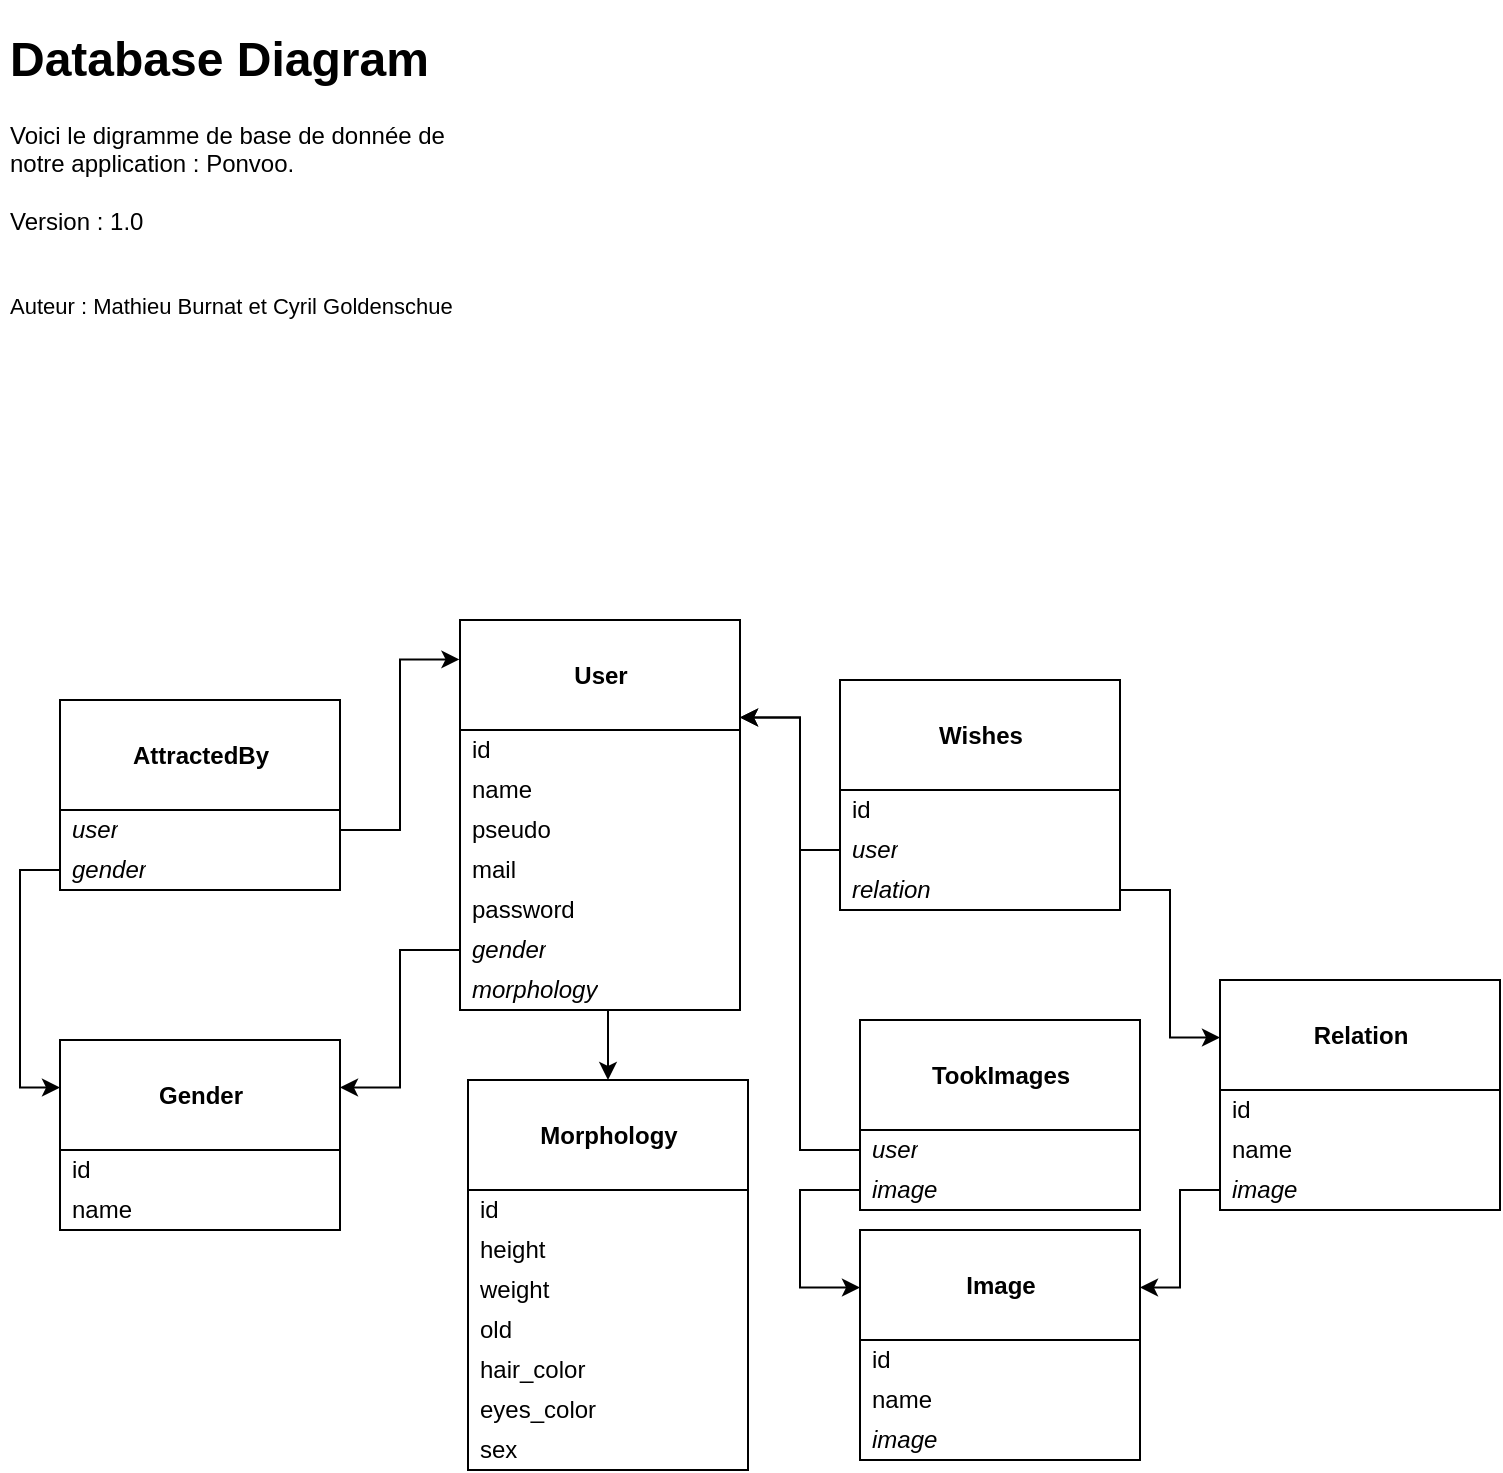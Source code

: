 <mxfile version="14.4.9" type="device"><diagram id="TWZHtJsudTT0wWaLPxng" name="Page-1"><mxGraphModel dx="1248" dy="741" grid="1" gridSize="10" guides="1" tooltips="1" connect="1" arrows="1" fold="1" page="1" pageScale="1" pageWidth="827" pageHeight="1169" math="0" shadow="0"><root><mxCell id="0"/><mxCell id="1" parent="0"/><mxCell id="3rZIykZIWHJ6zJTaDOPD-1" value="&lt;h1&gt;&lt;span&gt;Database Diagram&lt;/span&gt;&lt;/h1&gt;&lt;div&gt;&lt;span&gt;Voici le digramme de base de donnée de notre application : Ponvoo.&lt;/span&gt;&lt;/div&gt;&lt;div&gt;&lt;span&gt;&lt;br&gt;&lt;/span&gt;&lt;/div&gt;&lt;div&gt;Version : 1.0&lt;/div&gt;&lt;h1&gt;&lt;span style=&quot;font-size: 11px ; font-weight: normal&quot;&gt;Auteur : Mathieu Burnat et Cyril Goldenschue&lt;/span&gt;&lt;/h1&gt;" style="text;html=1;strokeColor=none;fillColor=none;spacing=5;spacingTop=-20;whiteSpace=wrap;overflow=hidden;rounded=0;" vertex="1" parent="1"><mxGeometry x="40" y="40" width="240" height="160" as="geometry"/></mxCell><mxCell id="3rZIykZIWHJ6zJTaDOPD-2" value="&lt;b&gt;&lt;br&gt;User&lt;/b&gt;&lt;br&gt;" style="swimlane;fontStyle=0;align=center;verticalAlign=top;childLayout=stackLayout;horizontal=1;startSize=55;horizontalStack=0;resizeParent=1;resizeParentMax=0;resizeLast=0;collapsible=0;marginBottom=0;html=1;" vertex="1" parent="1"><mxGeometry x="270" y="340" width="140" height="195" as="geometry"/></mxCell><mxCell id="3rZIykZIWHJ6zJTaDOPD-3" value="id" style="text;html=1;strokeColor=none;fillColor=none;align=left;verticalAlign=middle;spacingLeft=4;spacingRight=4;overflow=hidden;rotatable=0;points=[[0,0.5],[1,0.5]];portConstraint=eastwest;" vertex="1" parent="3rZIykZIWHJ6zJTaDOPD-2"><mxGeometry y="55" width="140" height="20" as="geometry"/></mxCell><mxCell id="3rZIykZIWHJ6zJTaDOPD-11" value="name" style="text;html=1;strokeColor=none;fillColor=none;align=left;verticalAlign=middle;spacingLeft=4;spacingRight=4;overflow=hidden;rotatable=0;points=[[0,0.5],[1,0.5]];portConstraint=eastwest;" vertex="1" parent="3rZIykZIWHJ6zJTaDOPD-2"><mxGeometry y="75" width="140" height="20" as="geometry"/></mxCell><mxCell id="3rZIykZIWHJ6zJTaDOPD-10" value="pseudo" style="text;html=1;strokeColor=none;fillColor=none;align=left;verticalAlign=middle;spacingLeft=4;spacingRight=4;overflow=hidden;rotatable=0;points=[[0,0.5],[1,0.5]];portConstraint=eastwest;" vertex="1" parent="3rZIykZIWHJ6zJTaDOPD-2"><mxGeometry y="95" width="140" height="20" as="geometry"/></mxCell><mxCell id="3rZIykZIWHJ6zJTaDOPD-4" value="mail" style="text;html=1;strokeColor=none;fillColor=none;align=left;verticalAlign=middle;spacingLeft=4;spacingRight=4;overflow=hidden;rotatable=0;points=[[0,0.5],[1,0.5]];portConstraint=eastwest;" vertex="1" parent="3rZIykZIWHJ6zJTaDOPD-2"><mxGeometry y="115" width="140" height="20" as="geometry"/></mxCell><mxCell id="3rZIykZIWHJ6zJTaDOPD-12" value="password" style="text;html=1;strokeColor=none;fillColor=none;align=left;verticalAlign=middle;spacingLeft=4;spacingRight=4;overflow=hidden;rotatable=0;points=[[0,0.5],[1,0.5]];portConstraint=eastwest;" vertex="1" parent="3rZIykZIWHJ6zJTaDOPD-2"><mxGeometry y="135" width="140" height="20" as="geometry"/></mxCell><mxCell id="3rZIykZIWHJ6zJTaDOPD-28" value="gender" style="text;html=1;strokeColor=none;fillColor=none;align=left;verticalAlign=middle;spacingLeft=4;spacingRight=4;overflow=hidden;rotatable=0;points=[[0,0.5],[1,0.5]];portConstraint=eastwest;fontStyle=2" vertex="1" parent="3rZIykZIWHJ6zJTaDOPD-2"><mxGeometry y="155" width="140" height="20" as="geometry"/></mxCell><mxCell id="3rZIykZIWHJ6zJTaDOPD-49" value="morphology" style="text;html=1;strokeColor=none;fillColor=none;align=left;verticalAlign=middle;spacingLeft=4;spacingRight=4;overflow=hidden;rotatable=0;points=[[0,0.5],[1,0.5]];portConstraint=eastwest;fontStyle=2" vertex="1" parent="3rZIykZIWHJ6zJTaDOPD-2"><mxGeometry y="175" width="140" height="20" as="geometry"/></mxCell><mxCell id="3rZIykZIWHJ6zJTaDOPD-16" value="&lt;b&gt;&lt;br&gt;Morphology&lt;/b&gt;" style="swimlane;fontStyle=0;align=center;verticalAlign=top;childLayout=stackLayout;horizontal=1;startSize=55;horizontalStack=0;resizeParent=1;resizeParentMax=0;resizeLast=0;collapsible=0;marginBottom=0;html=1;" vertex="1" parent="1"><mxGeometry x="274" y="570" width="140" height="195" as="geometry"/></mxCell><mxCell id="3rZIykZIWHJ6zJTaDOPD-17" value="id" style="text;html=1;strokeColor=none;fillColor=none;align=left;verticalAlign=middle;spacingLeft=4;spacingRight=4;overflow=hidden;rotatable=0;points=[[0,0.5],[1,0.5]];portConstraint=eastwest;" vertex="1" parent="3rZIykZIWHJ6zJTaDOPD-16"><mxGeometry y="55" width="140" height="20" as="geometry"/></mxCell><mxCell id="3rZIykZIWHJ6zJTaDOPD-13" value="height" style="text;html=1;strokeColor=none;fillColor=none;align=left;verticalAlign=middle;spacingLeft=4;spacingRight=4;overflow=hidden;rotatable=0;points=[[0,0.5],[1,0.5]];portConstraint=eastwest;" vertex="1" parent="3rZIykZIWHJ6zJTaDOPD-16"><mxGeometry y="75" width="140" height="20" as="geometry"/></mxCell><mxCell id="3rZIykZIWHJ6zJTaDOPD-14" value="weight" style="text;html=1;strokeColor=none;fillColor=none;align=left;verticalAlign=middle;spacingLeft=4;spacingRight=4;overflow=hidden;rotatable=0;points=[[0,0.5],[1,0.5]];portConstraint=eastwest;" vertex="1" parent="3rZIykZIWHJ6zJTaDOPD-16"><mxGeometry y="95" width="140" height="20" as="geometry"/></mxCell><mxCell id="3rZIykZIWHJ6zJTaDOPD-25" value="old" style="text;html=1;strokeColor=none;fillColor=none;align=left;verticalAlign=middle;spacingLeft=4;spacingRight=4;overflow=hidden;rotatable=0;points=[[0,0.5],[1,0.5]];portConstraint=eastwest;" vertex="1" parent="3rZIykZIWHJ6zJTaDOPD-16"><mxGeometry y="115" width="140" height="20" as="geometry"/></mxCell><mxCell id="3rZIykZIWHJ6zJTaDOPD-26" value="hair_color" style="text;html=1;strokeColor=none;fillColor=none;align=left;verticalAlign=middle;spacingLeft=4;spacingRight=4;overflow=hidden;rotatable=0;points=[[0,0.5],[1,0.5]];portConstraint=eastwest;" vertex="1" parent="3rZIykZIWHJ6zJTaDOPD-16"><mxGeometry y="135" width="140" height="20" as="geometry"/></mxCell><mxCell id="3rZIykZIWHJ6zJTaDOPD-27" value="eyes_color" style="text;html=1;strokeColor=none;fillColor=none;align=left;verticalAlign=middle;spacingLeft=4;spacingRight=4;overflow=hidden;rotatable=0;points=[[0,0.5],[1,0.5]];portConstraint=eastwest;" vertex="1" parent="3rZIykZIWHJ6zJTaDOPD-16"><mxGeometry y="155" width="140" height="20" as="geometry"/></mxCell><mxCell id="3rZIykZIWHJ6zJTaDOPD-51" value="sex" style="text;html=1;strokeColor=none;fillColor=none;align=left;verticalAlign=middle;spacingLeft=4;spacingRight=4;overflow=hidden;rotatable=0;points=[[0,0.5],[1,0.5]];portConstraint=eastwest;" vertex="1" parent="3rZIykZIWHJ6zJTaDOPD-16"><mxGeometry y="175" width="140" height="20" as="geometry"/></mxCell><mxCell id="3rZIykZIWHJ6zJTaDOPD-30" value="&lt;b&gt;&lt;br&gt;Relation&lt;/b&gt;" style="swimlane;fontStyle=0;align=center;verticalAlign=top;childLayout=stackLayout;horizontal=1;startSize=55;horizontalStack=0;resizeParent=1;resizeParentMax=0;resizeLast=0;collapsible=0;marginBottom=0;html=1;" vertex="1" parent="1"><mxGeometry x="650" y="520" width="140" height="115" as="geometry"/></mxCell><mxCell id="3rZIykZIWHJ6zJTaDOPD-31" value="id" style="text;html=1;strokeColor=none;fillColor=none;align=left;verticalAlign=middle;spacingLeft=4;spacingRight=4;overflow=hidden;rotatable=0;points=[[0,0.5],[1,0.5]];portConstraint=eastwest;" vertex="1" parent="3rZIykZIWHJ6zJTaDOPD-30"><mxGeometry y="55" width="140" height="20" as="geometry"/></mxCell><mxCell id="3rZIykZIWHJ6zJTaDOPD-32" value="name" style="text;html=1;strokeColor=none;fillColor=none;align=left;verticalAlign=middle;spacingLeft=4;spacingRight=4;overflow=hidden;rotatable=0;points=[[0,0.5],[1,0.5]];portConstraint=eastwest;" vertex="1" parent="3rZIykZIWHJ6zJTaDOPD-30"><mxGeometry y="75" width="140" height="20" as="geometry"/></mxCell><mxCell id="3rZIykZIWHJ6zJTaDOPD-39" value="image" style="text;html=1;strokeColor=none;fillColor=none;align=left;verticalAlign=middle;spacingLeft=4;spacingRight=4;overflow=hidden;rotatable=0;points=[[0,0.5],[1,0.5]];portConstraint=eastwest;fontStyle=2" vertex="1" parent="3rZIykZIWHJ6zJTaDOPD-30"><mxGeometry y="95" width="140" height="20" as="geometry"/></mxCell><mxCell id="3rZIykZIWHJ6zJTaDOPD-40" value="&lt;b&gt;&lt;br&gt;Gender&lt;/b&gt;" style="swimlane;fontStyle=0;align=center;verticalAlign=top;childLayout=stackLayout;horizontal=1;startSize=55;horizontalStack=0;resizeParent=1;resizeParentMax=0;resizeLast=0;collapsible=0;marginBottom=0;html=1;" vertex="1" parent="1"><mxGeometry x="70" y="550" width="140" height="95" as="geometry"/></mxCell><mxCell id="3rZIykZIWHJ6zJTaDOPD-41" value="id" style="text;html=1;strokeColor=none;fillColor=none;align=left;verticalAlign=middle;spacingLeft=4;spacingRight=4;overflow=hidden;rotatable=0;points=[[0,0.5],[1,0.5]];portConstraint=eastwest;" vertex="1" parent="3rZIykZIWHJ6zJTaDOPD-40"><mxGeometry y="55" width="140" height="20" as="geometry"/></mxCell><mxCell id="3rZIykZIWHJ6zJTaDOPD-42" value="name" style="text;html=1;strokeColor=none;fillColor=none;align=left;verticalAlign=middle;spacingLeft=4;spacingRight=4;overflow=hidden;rotatable=0;points=[[0,0.5],[1,0.5]];portConstraint=eastwest;" vertex="1" parent="3rZIykZIWHJ6zJTaDOPD-40"><mxGeometry y="75" width="140" height="20" as="geometry"/></mxCell><mxCell id="3rZIykZIWHJ6zJTaDOPD-56" value="&lt;b&gt;&lt;br&gt;AttractedBy&lt;/b&gt;" style="swimlane;fontStyle=0;align=center;verticalAlign=top;childLayout=stackLayout;horizontal=1;startSize=55;horizontalStack=0;resizeParent=1;resizeParentMax=0;resizeLast=0;collapsible=0;marginBottom=0;html=1;" vertex="1" parent="1"><mxGeometry x="70" y="380" width="140" height="95" as="geometry"/></mxCell><mxCell id="3rZIykZIWHJ6zJTaDOPD-58" value="user" style="text;html=1;strokeColor=none;fillColor=none;align=left;verticalAlign=middle;spacingLeft=4;spacingRight=4;overflow=hidden;rotatable=0;points=[[0,0.5],[1,0.5]];portConstraint=eastwest;fontStyle=2" vertex="1" parent="3rZIykZIWHJ6zJTaDOPD-56"><mxGeometry y="55" width="140" height="20" as="geometry"/></mxCell><mxCell id="3rZIykZIWHJ6zJTaDOPD-67" value="gender" style="text;html=1;strokeColor=none;fillColor=none;align=left;verticalAlign=middle;spacingLeft=4;spacingRight=4;overflow=hidden;rotatable=0;points=[[0,0.5],[1,0.5]];portConstraint=eastwest;fontStyle=2" vertex="1" parent="3rZIykZIWHJ6zJTaDOPD-56"><mxGeometry y="75" width="140" height="20" as="geometry"/></mxCell><mxCell id="3rZIykZIWHJ6zJTaDOPD-72" style="edgeStyle=orthogonalEdgeStyle;rounded=0;orthogonalLoop=1;jettySize=auto;html=1;entryX=-0.002;entryY=0.101;entryDx=0;entryDy=0;entryPerimeter=0;" edge="1" parent="1" source="3rZIykZIWHJ6zJTaDOPD-58" target="3rZIykZIWHJ6zJTaDOPD-2"><mxGeometry relative="1" as="geometry"/></mxCell><mxCell id="3rZIykZIWHJ6zJTaDOPD-75" style="edgeStyle=orthogonalEdgeStyle;rounded=0;orthogonalLoop=1;jettySize=auto;html=1;entryX=0;entryY=0.25;entryDx=0;entryDy=0;" edge="1" parent="1" source="3rZIykZIWHJ6zJTaDOPD-67" target="3rZIykZIWHJ6zJTaDOPD-40"><mxGeometry relative="1" as="geometry"/></mxCell><mxCell id="3rZIykZIWHJ6zJTaDOPD-76" style="edgeStyle=orthogonalEdgeStyle;rounded=0;orthogonalLoop=1;jettySize=auto;html=1;entryX=1;entryY=0.25;entryDx=0;entryDy=0;" edge="1" parent="1" source="3rZIykZIWHJ6zJTaDOPD-28" target="3rZIykZIWHJ6zJTaDOPD-40"><mxGeometry relative="1" as="geometry"/></mxCell><mxCell id="3rZIykZIWHJ6zJTaDOPD-77" value="&lt;b&gt;&lt;br&gt;Wishes&lt;/b&gt;" style="swimlane;fontStyle=0;align=center;verticalAlign=top;childLayout=stackLayout;horizontal=1;startSize=55;horizontalStack=0;resizeParent=1;resizeParentMax=0;resizeLast=0;collapsible=0;marginBottom=0;html=1;" vertex="1" parent="1"><mxGeometry x="460" y="370" width="140" height="115" as="geometry"/></mxCell><mxCell id="3rZIykZIWHJ6zJTaDOPD-78" value="id" style="text;html=1;strokeColor=none;fillColor=none;align=left;verticalAlign=middle;spacingLeft=4;spacingRight=4;overflow=hidden;rotatable=0;points=[[0,0.5],[1,0.5]];portConstraint=eastwest;" vertex="1" parent="3rZIykZIWHJ6zJTaDOPD-77"><mxGeometry y="55" width="140" height="20" as="geometry"/></mxCell><mxCell id="3rZIykZIWHJ6zJTaDOPD-79" value="user" style="text;html=1;strokeColor=none;fillColor=none;align=left;verticalAlign=middle;spacingLeft=4;spacingRight=4;overflow=hidden;rotatable=0;points=[[0,0.5],[1,0.5]];portConstraint=eastwest;fontStyle=2" vertex="1" parent="3rZIykZIWHJ6zJTaDOPD-77"><mxGeometry y="75" width="140" height="20" as="geometry"/></mxCell><mxCell id="3rZIykZIWHJ6zJTaDOPD-80" value="relation" style="text;html=1;strokeColor=none;fillColor=none;align=left;verticalAlign=middle;spacingLeft=4;spacingRight=4;overflow=hidden;rotatable=0;points=[[0,0.5],[1,0.5]];portConstraint=eastwest;fontStyle=2" vertex="1" parent="3rZIykZIWHJ6zJTaDOPD-77"><mxGeometry y="95" width="140" height="20" as="geometry"/></mxCell><mxCell id="3rZIykZIWHJ6zJTaDOPD-82" style="edgeStyle=orthogonalEdgeStyle;rounded=0;orthogonalLoop=1;jettySize=auto;html=1;entryX=0;entryY=0.25;entryDx=0;entryDy=0;" edge="1" parent="1" source="3rZIykZIWHJ6zJTaDOPD-80" target="3rZIykZIWHJ6zJTaDOPD-30"><mxGeometry relative="1" as="geometry"/></mxCell><mxCell id="3rZIykZIWHJ6zJTaDOPD-83" style="edgeStyle=orthogonalEdgeStyle;rounded=0;orthogonalLoop=1;jettySize=auto;html=1;entryX=0.5;entryY=0;entryDx=0;entryDy=0;" edge="1" parent="1" source="3rZIykZIWHJ6zJTaDOPD-49" target="3rZIykZIWHJ6zJTaDOPD-16"><mxGeometry relative="1" as="geometry"><Array as="points"><mxPoint x="344" y="540"/><mxPoint x="344" y="540"/></Array></mxGeometry></mxCell><mxCell id="3rZIykZIWHJ6zJTaDOPD-85" value="&lt;b&gt;&lt;br&gt;Image&lt;/b&gt;" style="swimlane;fontStyle=0;align=center;verticalAlign=top;childLayout=stackLayout;horizontal=1;startSize=55;horizontalStack=0;resizeParent=1;resizeParentMax=0;resizeLast=0;collapsible=0;marginBottom=0;html=1;" vertex="1" parent="1"><mxGeometry x="470" y="645" width="140" height="115" as="geometry"/></mxCell><mxCell id="3rZIykZIWHJ6zJTaDOPD-86" value="id" style="text;html=1;strokeColor=none;fillColor=none;align=left;verticalAlign=middle;spacingLeft=4;spacingRight=4;overflow=hidden;rotatable=0;points=[[0,0.5],[1,0.5]];portConstraint=eastwest;" vertex="1" parent="3rZIykZIWHJ6zJTaDOPD-85"><mxGeometry y="55" width="140" height="20" as="geometry"/></mxCell><mxCell id="3rZIykZIWHJ6zJTaDOPD-87" value="name" style="text;html=1;strokeColor=none;fillColor=none;align=left;verticalAlign=middle;spacingLeft=4;spacingRight=4;overflow=hidden;rotatable=0;points=[[0,0.5],[1,0.5]];portConstraint=eastwest;" vertex="1" parent="3rZIykZIWHJ6zJTaDOPD-85"><mxGeometry y="75" width="140" height="20" as="geometry"/></mxCell><mxCell id="3rZIykZIWHJ6zJTaDOPD-88" value="image" style="text;html=1;strokeColor=none;fillColor=none;align=left;verticalAlign=middle;spacingLeft=4;spacingRight=4;overflow=hidden;rotatable=0;points=[[0,0.5],[1,0.5]];portConstraint=eastwest;fontStyle=2" vertex="1" parent="3rZIykZIWHJ6zJTaDOPD-85"><mxGeometry y="95" width="140" height="20" as="geometry"/></mxCell><mxCell id="3rZIykZIWHJ6zJTaDOPD-89" style="edgeStyle=orthogonalEdgeStyle;rounded=0;orthogonalLoop=1;jettySize=auto;html=1;entryX=1;entryY=0.25;entryDx=0;entryDy=0;" edge="1" parent="1" source="3rZIykZIWHJ6zJTaDOPD-39" target="3rZIykZIWHJ6zJTaDOPD-85"><mxGeometry relative="1" as="geometry"/></mxCell><mxCell id="3rZIykZIWHJ6zJTaDOPD-91" value="&lt;b&gt;&lt;br&gt;TookImages&lt;br&gt;&lt;/b&gt;" style="swimlane;fontStyle=0;align=center;verticalAlign=top;childLayout=stackLayout;horizontal=1;startSize=55;horizontalStack=0;resizeParent=1;resizeParentMax=0;resizeLast=0;collapsible=0;marginBottom=0;html=1;" vertex="1" parent="1"><mxGeometry x="470" y="540" width="140" height="95" as="geometry"/></mxCell><mxCell id="3rZIykZIWHJ6zJTaDOPD-92" value="user" style="text;html=1;strokeColor=none;fillColor=none;align=left;verticalAlign=middle;spacingLeft=4;spacingRight=4;overflow=hidden;rotatable=0;points=[[0,0.5],[1,0.5]];portConstraint=eastwest;fontStyle=2" vertex="1" parent="3rZIykZIWHJ6zJTaDOPD-91"><mxGeometry y="55" width="140" height="20" as="geometry"/></mxCell><mxCell id="3rZIykZIWHJ6zJTaDOPD-94" value="image" style="text;html=1;strokeColor=none;fillColor=none;align=left;verticalAlign=middle;spacingLeft=4;spacingRight=4;overflow=hidden;rotatable=0;points=[[0,0.5],[1,0.5]];portConstraint=eastwest;fontStyle=2" vertex="1" parent="3rZIykZIWHJ6zJTaDOPD-91"><mxGeometry y="75" width="140" height="20" as="geometry"/></mxCell><mxCell id="3rZIykZIWHJ6zJTaDOPD-97" style="edgeStyle=orthogonalEdgeStyle;rounded=0;orthogonalLoop=1;jettySize=auto;html=1;entryX=1;entryY=0.25;entryDx=0;entryDy=0;" edge="1" parent="1" source="3rZIykZIWHJ6zJTaDOPD-92" target="3rZIykZIWHJ6zJTaDOPD-2"><mxGeometry relative="1" as="geometry"/></mxCell><mxCell id="3rZIykZIWHJ6zJTaDOPD-98" style="edgeStyle=orthogonalEdgeStyle;rounded=0;orthogonalLoop=1;jettySize=auto;html=1;entryX=1;entryY=0.25;entryDx=0;entryDy=0;" edge="1" parent="1" source="3rZIykZIWHJ6zJTaDOPD-79" target="3rZIykZIWHJ6zJTaDOPD-2"><mxGeometry relative="1" as="geometry"><Array as="points"><mxPoint x="440" y="455"/><mxPoint x="440" y="389"/></Array></mxGeometry></mxCell><mxCell id="3rZIykZIWHJ6zJTaDOPD-99" style="edgeStyle=orthogonalEdgeStyle;rounded=0;orthogonalLoop=1;jettySize=auto;html=1;entryX=0;entryY=0.25;entryDx=0;entryDy=0;" edge="1" parent="1" source="3rZIykZIWHJ6zJTaDOPD-94" target="3rZIykZIWHJ6zJTaDOPD-85"><mxGeometry relative="1" as="geometry"><Array as="points"><mxPoint x="440" y="625"/><mxPoint x="440" y="674"/></Array></mxGeometry></mxCell></root></mxGraphModel></diagram></mxfile>
